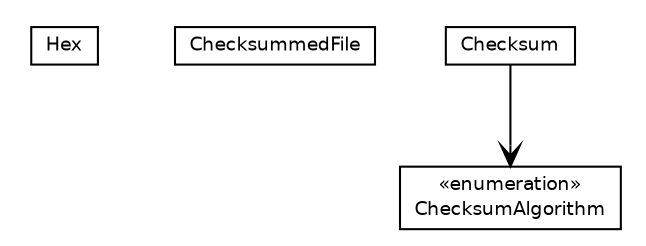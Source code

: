 #!/usr/local/bin/dot
#
# Class diagram 
# Generated by UmlGraph version 4.6 (http://www.spinellis.gr/sw/umlgraph)
#

digraph G {
	edge [fontname="Helvetica",fontsize=10,labelfontname="Helvetica",labelfontsize=10];
	node [fontname="Helvetica",fontsize=10,shape=plaintext];
	// org.apache.archiva.checksum.Hex
	c0 [label=<<table border="0" cellborder="1" cellspacing="0" cellpadding="2" port="p" href="./Hex.html">
		<tr><td><table border="0" cellspacing="0" cellpadding="1">
			<tr><td> Hex </td></tr>
		</table></td></tr>
		</table>>, fontname="Helvetica", fontcolor="black", fontsize=9.0];
	// org.apache.archiva.checksum.ChecksummedFile
	c1 [label=<<table border="0" cellborder="1" cellspacing="0" cellpadding="2" port="p" href="./ChecksummedFile.html">
		<tr><td><table border="0" cellspacing="0" cellpadding="1">
			<tr><td> ChecksummedFile </td></tr>
		</table></td></tr>
		</table>>, fontname="Helvetica", fontcolor="black", fontsize=9.0];
	// org.apache.archiva.checksum.ChecksumAlgorithm
	c2 [label=<<table border="0" cellborder="1" cellspacing="0" cellpadding="2" port="p" href="./ChecksumAlgorithm.html">
		<tr><td><table border="0" cellspacing="0" cellpadding="1">
			<tr><td> &laquo;enumeration&raquo; </td></tr>
			<tr><td> ChecksumAlgorithm </td></tr>
		</table></td></tr>
		</table>>, fontname="Helvetica", fontcolor="black", fontsize=9.0];
	// org.apache.archiva.checksum.Checksum
	c3 [label=<<table border="0" cellborder="1" cellspacing="0" cellpadding="2" port="p" href="./Checksum.html">
		<tr><td><table border="0" cellspacing="0" cellpadding="1">
			<tr><td> Checksum </td></tr>
		</table></td></tr>
		</table>>, fontname="Helvetica", fontcolor="black", fontsize=9.0];
	// org.apache.archiva.checksum.Checksum NAVASSOC org.apache.archiva.checksum.ChecksumAlgorithm
	c3:p -> c2:p [taillabel="", label="", headlabel="", fontname="Helvetica", fontcolor="black", fontsize=10.0, color="black", arrowhead=open];
}

